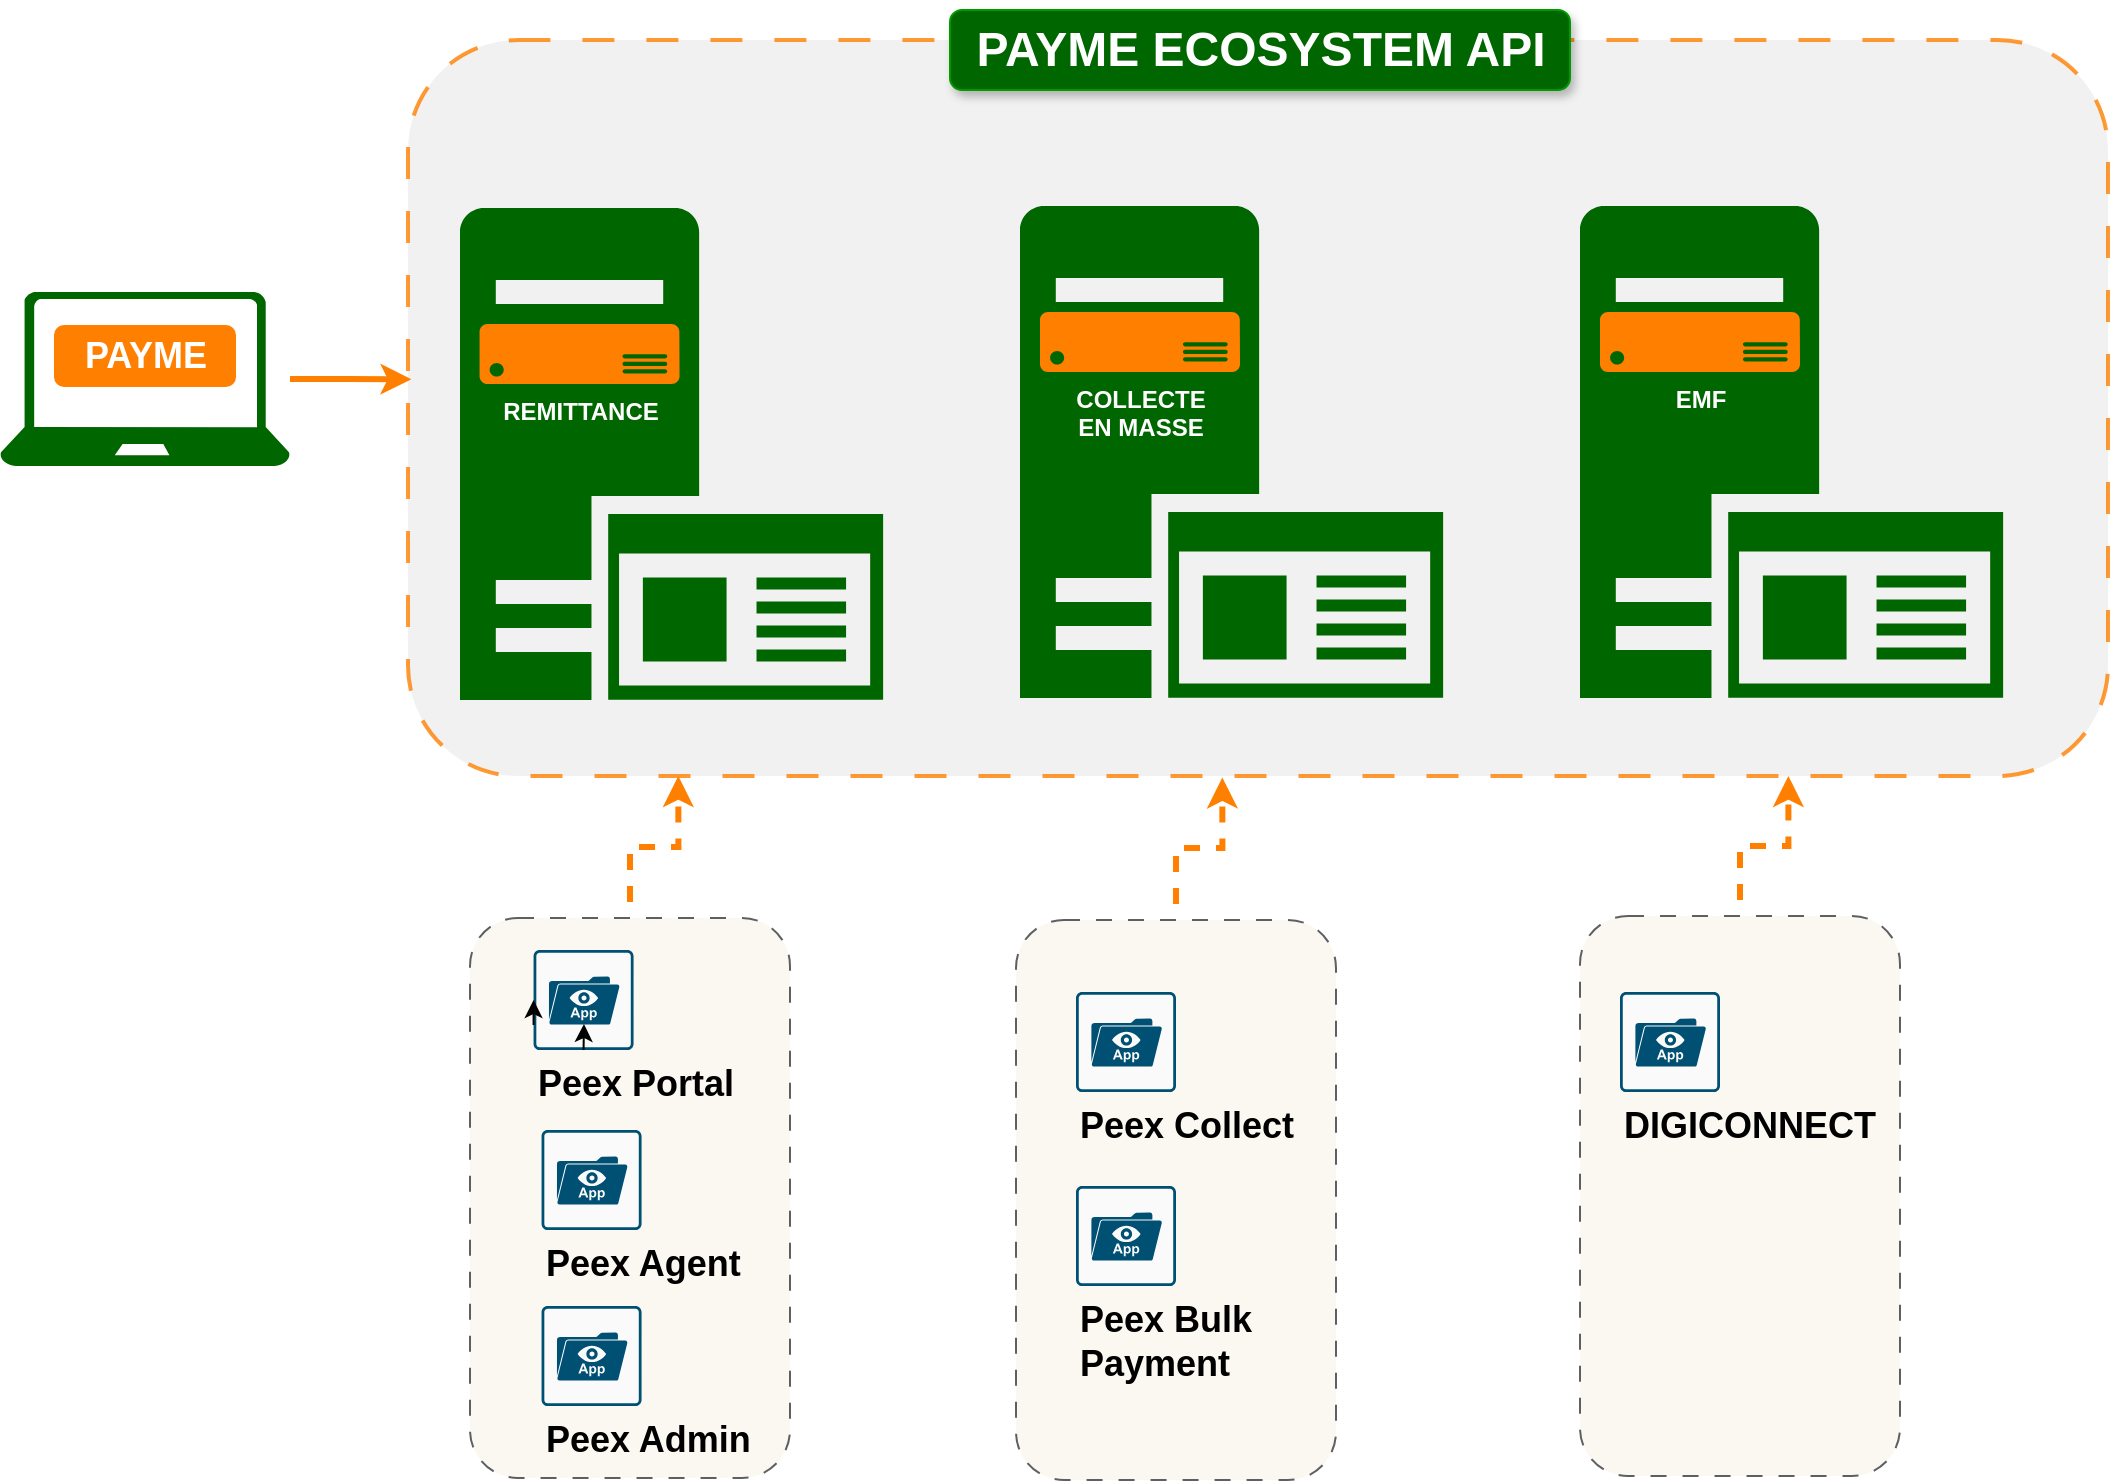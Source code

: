 <mxfile version="24.7.17">
  <diagram name="Page-1" id="SfVXjJMxJvIR2DUhF9N2">
    <mxGraphModel dx="1615" dy="949" grid="1" gridSize="10" guides="1" tooltips="1" connect="1" arrows="1" fold="1" page="1" pageScale="1" pageWidth="1169" pageHeight="827" math="0" shadow="0">
      <root>
        <mxCell id="0" />
        <mxCell id="1" parent="0" />
        <mxCell id="MirSpIWI6XTZy0-F90U4-46" value="" style="rounded=1;whiteSpace=wrap;html=1;fillColor=#f9f7ed;strokeColor=#36393d;dashed=1;dashPattern=8 8;fillStyle=solid;opacity=80;" vertex="1" parent="1">
          <mxGeometry x="800" y="483" width="160" height="280" as="geometry" />
        </mxCell>
        <mxCell id="MirSpIWI6XTZy0-F90U4-52" value="" style="edgeStyle=orthogonalEdgeStyle;rounded=0;orthogonalLoop=1;jettySize=auto;html=1;entryX=0.479;entryY=1.002;entryDx=0;entryDy=0;entryPerimeter=0;strokeWidth=3;flowAnimation=1;strokeColor=#FF8000;" edge="1" parent="1" source="MirSpIWI6XTZy0-F90U4-45" target="MirSpIWI6XTZy0-F90U4-6">
          <mxGeometry relative="1" as="geometry" />
        </mxCell>
        <mxCell id="MirSpIWI6XTZy0-F90U4-45" value="" style="rounded=1;whiteSpace=wrap;html=1;fillColor=#f9f7ed;strokeColor=#36393d;dashed=1;dashPattern=8 8;fillStyle=solid;opacity=80;" vertex="1" parent="1">
          <mxGeometry x="518" y="485" width="160" height="280" as="geometry" />
        </mxCell>
        <mxCell id="MirSpIWI6XTZy0-F90U4-6" value="" style="rounded=1;whiteSpace=wrap;html=1;fillColor=#eeeeee;strokeColor=#FF8000;dashed=1;dashPattern=8 8;fillStyle=solid;opacity=80;strokeWidth=2;" vertex="1" parent="1">
          <mxGeometry x="214" y="45" width="850" height="368" as="geometry" />
        </mxCell>
        <mxCell id="MirSpIWI6XTZy0-F90U4-43" value="" style="rounded=1;whiteSpace=wrap;html=1;fillColor=#f9f7ed;strokeColor=#36393d;dashed=1;dashPattern=8 8;fillStyle=solid;opacity=80;" vertex="1" parent="1">
          <mxGeometry x="245" y="484" width="160" height="280" as="geometry" />
        </mxCell>
        <mxCell id="MirSpIWI6XTZy0-F90U4-19" value="" style="sketch=0;aspect=fixed;pointerEvents=1;shadow=0;dashed=0;html=1;strokeColor=none;labelPosition=center;verticalLabelPosition=bottom;verticalAlign=top;align=center;fillColor=#006600;shape=mxgraph.mscae.enterprise.application_server2" vertex="1" parent="1">
          <mxGeometry x="240.0" y="129" width="211.56" height="246" as="geometry" />
        </mxCell>
        <mxCell id="MirSpIWI6XTZy0-F90U4-23" value="&lt;span style=&quot;text-wrap: wrap;&quot;&gt;&lt;b&gt;&lt;font color=&quot;#ffffff&quot;&gt;REMITTANCE&lt;/font&gt;&lt;/b&gt;&lt;/span&gt;" style="sketch=0;aspect=fixed;pointerEvents=1;shadow=0;dashed=0;html=1;strokeColor=none;labelPosition=center;verticalLabelPosition=bottom;verticalAlign=top;align=center;fillColor=#FF8000;shape=mxgraph.azure.server" vertex="1" parent="1">
          <mxGeometry x="249.78" y="187" width="100" height="30" as="geometry" />
        </mxCell>
        <mxCell id="MirSpIWI6XTZy0-F90U4-26" value="&lt;b&gt;&lt;font color=&quot;#ffffff&quot; style=&quot;font-size: 24px;&quot;&gt;PAYME ECOSYSTEM API&lt;/font&gt;&lt;/b&gt;" style="text;html=1;align=center;verticalAlign=middle;resizable=0;points=[];autosize=1;strokeColor=#009900;fillColor=#006600;strokeWidth=1;rounded=1;shadow=1;" vertex="1" parent="1">
          <mxGeometry x="485" y="30" width="310" height="40" as="geometry" />
        </mxCell>
        <mxCell id="MirSpIWI6XTZy0-F90U4-4" value="&lt;h2&gt;&lt;font style=&quot;font-size: 18px;&quot;&gt;PAYME&lt;/font&gt;&lt;/h2&gt;" style="rounded=1;whiteSpace=wrap;html=1;fillColor=#FF8000;fontColor=#ffffff;strokeColor=#FF8000;container=0;" vertex="1" parent="1">
          <mxGeometry x="37.5" y="188" width="90" height="30" as="geometry" />
        </mxCell>
        <mxCell id="MirSpIWI6XTZy0-F90U4-3" value="" style="verticalLabelPosition=bottom;html=1;verticalAlign=top;align=center;strokeColor=none;fillColor=#006600;shape=mxgraph.azure.laptop;pointerEvents=1;container=0;" vertex="1" parent="1">
          <mxGeometry x="10" y="171" width="145" height="87" as="geometry" />
        </mxCell>
        <mxCell id="MirSpIWI6XTZy0-F90U4-27" value="" style="sketch=0;aspect=fixed;pointerEvents=1;shadow=0;dashed=0;html=1;strokeColor=none;labelPosition=center;verticalLabelPosition=bottom;verticalAlign=top;align=center;fillColor=#006600;shape=mxgraph.mscae.enterprise.application_server2" vertex="1" parent="1">
          <mxGeometry x="520" y="128" width="211.56" height="246" as="geometry" />
        </mxCell>
        <mxCell id="MirSpIWI6XTZy0-F90U4-28" value="" style="sketch=0;aspect=fixed;pointerEvents=1;shadow=0;dashed=0;html=1;strokeColor=none;labelPosition=center;verticalLabelPosition=bottom;verticalAlign=top;align=center;fillColor=#006600;shape=mxgraph.mscae.enterprise.application_server2" vertex="1" parent="1">
          <mxGeometry x="800" y="128" width="211.56" height="246" as="geometry" />
        </mxCell>
        <mxCell id="MirSpIWI6XTZy0-F90U4-29" value="&lt;span style=&quot;text-wrap: wrap;&quot;&gt;&lt;b&gt;&lt;font color=&quot;#ffffff&quot;&gt;COLLECTE EN MASSE&lt;/font&gt;&lt;/b&gt;&lt;/span&gt;" style="sketch=0;aspect=fixed;pointerEvents=1;shadow=0;dashed=0;html=1;strokeColor=none;labelPosition=center;verticalLabelPosition=bottom;verticalAlign=top;align=center;fillColor=#FF8000;shape=mxgraph.azure.server" vertex="1" parent="1">
          <mxGeometry x="530" y="181" width="100" height="30" as="geometry" />
        </mxCell>
        <mxCell id="MirSpIWI6XTZy0-F90U4-30" value="&lt;font color=&quot;#ffffff&quot;&gt;&lt;span style=&quot;text-wrap: wrap;&quot;&gt;&lt;b&gt;EMF&lt;/b&gt;&lt;/span&gt;&lt;/font&gt;" style="sketch=0;aspect=fixed;pointerEvents=1;shadow=0;dashed=0;html=1;strokeColor=none;labelPosition=center;verticalLabelPosition=bottom;verticalAlign=top;align=center;fillColor=#FF8000;shape=mxgraph.azure.server" vertex="1" parent="1">
          <mxGeometry x="810" y="181" width="100" height="30" as="geometry" />
        </mxCell>
        <mxCell id="MirSpIWI6XTZy0-F90U4-31" value="&lt;b style=&quot;background-color: initial;&quot;&gt;&lt;font style=&quot;font-size: 18px;&quot;&gt;Peex Agent&lt;/font&gt;&lt;/b&gt;" style="sketch=0;points=[[0.015,0.015,0],[0.985,0.015,0],[0.985,0.985,0],[0.015,0.985,0],[0.25,0,0],[0.5,0,0],[0.75,0,0],[1,0.25,0],[1,0.5,0],[1,0.75,0],[0.75,1,0],[0.5,1,0],[0.25,1,0],[0,0.75,0],[0,0.5,0],[0,0.25,0]];verticalLabelPosition=bottom;html=1;verticalAlign=top;aspect=fixed;align=left;pointerEvents=1;shape=mxgraph.cisco19.rect;prIcon=avc_application_visibility_control;fillColor=#FAFAFA;strokeColor=#005073;" vertex="1" parent="1">
          <mxGeometry x="280.78" y="590" width="50" height="50" as="geometry" />
        </mxCell>
        <mxCell id="MirSpIWI6XTZy0-F90U4-34" value="&lt;b style=&quot;background-color: initial;&quot;&gt;&lt;font style=&quot;font-size: 18px;&quot;&gt;Peex Portal&lt;/font&gt;&lt;/b&gt;" style="sketch=0;points=[[0.015,0.015,0],[0.985,0.015,0],[0.985,0.985,0],[0.015,0.985,0],[0.25,0,0],[0.5,0,0],[0.75,0,0],[1,0.25,0],[1,0.5,0],[1,0.75,0],[0.75,1,0],[0.5,1,0],[0.25,1,0],[0,0.75,0],[0,0.5,0],[0,0.25,0]];verticalLabelPosition=bottom;html=1;verticalAlign=top;aspect=fixed;align=left;pointerEvents=1;shape=mxgraph.cisco19.rect;prIcon=avc_application_visibility_control;fillColor=#FAFAFA;strokeColor=#005073;" vertex="1" parent="1">
          <mxGeometry x="276.78" y="500" width="50" height="50" as="geometry" />
        </mxCell>
        <mxCell id="MirSpIWI6XTZy0-F90U4-35" value="&lt;b style=&quot;background-color: initial;&quot;&gt;&lt;font style=&quot;font-size: 18px;&quot;&gt;Peex Admin&lt;/font&gt;&lt;/b&gt;" style="sketch=0;points=[[0.015,0.015,0],[0.985,0.015,0],[0.985,0.985,0],[0.015,0.985,0],[0.25,0,0],[0.5,0,0],[0.75,0,0],[1,0.25,0],[1,0.5,0],[1,0.75,0],[0.75,1,0],[0.5,1,0],[0.25,1,0],[0,0.75,0],[0,0.5,0],[0,0.25,0]];verticalLabelPosition=bottom;html=1;verticalAlign=top;aspect=fixed;align=left;pointerEvents=1;shape=mxgraph.cisco19.rect;prIcon=avc_application_visibility_control;fillColor=#FAFAFA;strokeColor=#005073;" vertex="1" parent="1">
          <mxGeometry x="280.78" y="678" width="50" height="50" as="geometry" />
        </mxCell>
        <mxCell id="MirSpIWI6XTZy0-F90U4-36" value="&lt;b style=&quot;background-color: initial;&quot;&gt;&lt;font style=&quot;font-size: 18px;&quot;&gt;Peex Bulk&amp;nbsp;&lt;/font&gt;&lt;/b&gt;&lt;div&gt;&lt;b style=&quot;background-color: initial;&quot;&gt;&lt;font style=&quot;font-size: 18px;&quot;&gt;Payment&lt;/font&gt;&lt;/b&gt;&lt;/div&gt;" style="sketch=0;points=[[0.015,0.015,0],[0.985,0.015,0],[0.985,0.985,0],[0.015,0.985,0],[0.25,0,0],[0.5,0,0],[0.75,0,0],[1,0.25,0],[1,0.5,0],[1,0.75,0],[0.75,1,0],[0.5,1,0],[0.25,1,0],[0,0.75,0],[0,0.5,0],[0,0.25,0]];verticalLabelPosition=bottom;html=1;verticalAlign=top;aspect=fixed;align=left;pointerEvents=1;shape=mxgraph.cisco19.rect;prIcon=avc_application_visibility_control;fillColor=#FAFAFA;strokeColor=#005073;" vertex="1" parent="1">
          <mxGeometry x="548" y="618" width="50" height="50" as="geometry" />
        </mxCell>
        <mxCell id="MirSpIWI6XTZy0-F90U4-37" value="&lt;b style=&quot;background-color: initial;&quot;&gt;&lt;font style=&quot;font-size: 18px;&quot;&gt;Peex Collect&lt;/font&gt;&lt;/b&gt;" style="sketch=0;points=[[0.015,0.015,0],[0.985,0.015,0],[0.985,0.985,0],[0.015,0.985,0],[0.25,0,0],[0.5,0,0],[0.75,0,0],[1,0.25,0],[1,0.5,0],[1,0.75,0],[0.75,1,0],[0.5,1,0],[0.25,1,0],[0,0.75,0],[0,0.5,0],[0,0.25,0]];verticalLabelPosition=bottom;html=1;verticalAlign=top;aspect=fixed;align=left;pointerEvents=1;shape=mxgraph.cisco19.rect;prIcon=avc_application_visibility_control;fillColor=#FAFAFA;strokeColor=#005073;" vertex="1" parent="1">
          <mxGeometry x="548" y="521" width="50" height="50" as="geometry" />
        </mxCell>
        <mxCell id="MirSpIWI6XTZy0-F90U4-38" value="&lt;b style=&quot;background-color: initial;&quot;&gt;&lt;font style=&quot;font-size: 18px;&quot;&gt;DIGICONNECT&lt;/font&gt;&lt;/b&gt;" style="sketch=0;points=[[0.015,0.015,0],[0.985,0.015,0],[0.985,0.985,0],[0.015,0.985,0],[0.25,0,0],[0.5,0,0],[0.75,0,0],[1,0.25,0],[1,0.5,0],[1,0.75,0],[0.75,1,0],[0.5,1,0],[0.25,1,0],[0,0.75,0],[0,0.5,0],[0,0.25,0]];verticalLabelPosition=bottom;html=1;verticalAlign=top;aspect=fixed;align=left;pointerEvents=1;shape=mxgraph.cisco19.rect;prIcon=avc_application_visibility_control;fillColor=#FAFAFA;strokeColor=#005073;" vertex="1" parent="1">
          <mxGeometry x="820" y="521" width="50" height="50" as="geometry" />
        </mxCell>
        <mxCell id="MirSpIWI6XTZy0-F90U4-41" style="edgeStyle=orthogonalEdgeStyle;rounded=0;orthogonalLoop=1;jettySize=auto;html=1;exitX=0;exitY=0.75;exitDx=0;exitDy=0;exitPerimeter=0;entryX=0;entryY=0.5;entryDx=0;entryDy=0;entryPerimeter=0;" edge="1" parent="1" source="MirSpIWI6XTZy0-F90U4-34" target="MirSpIWI6XTZy0-F90U4-34">
          <mxGeometry relative="1" as="geometry" />
        </mxCell>
        <mxCell id="MirSpIWI6XTZy0-F90U4-51" style="edgeStyle=orthogonalEdgeStyle;rounded=0;orthogonalLoop=1;jettySize=auto;html=1;entryX=0.812;entryY=1;entryDx=0;entryDy=0;entryPerimeter=0;strokeWidth=3;strokeColor=#FF8000;flowAnimation=1;" edge="1" parent="1" source="MirSpIWI6XTZy0-F90U4-46" target="MirSpIWI6XTZy0-F90U4-6">
          <mxGeometry relative="1" as="geometry" />
        </mxCell>
        <mxCell id="MirSpIWI6XTZy0-F90U4-53" style="edgeStyle=orthogonalEdgeStyle;rounded=0;orthogonalLoop=1;jettySize=auto;html=1;entryX=0.159;entryY=1;entryDx=0;entryDy=0;entryPerimeter=0;strokeWidth=3;flowAnimation=1;strokeColor=#FF8000;" edge="1" parent="1" source="MirSpIWI6XTZy0-F90U4-43" target="MirSpIWI6XTZy0-F90U4-6">
          <mxGeometry relative="1" as="geometry" />
        </mxCell>
        <mxCell id="MirSpIWI6XTZy0-F90U4-54" style="edgeStyle=orthogonalEdgeStyle;rounded=0;orthogonalLoop=1;jettySize=auto;html=1;entryX=0.002;entryY=0.461;entryDx=0;entryDy=0;entryPerimeter=0;strokeWidth=3;strokeColor=#FF8000;" edge="1" parent="1" source="MirSpIWI6XTZy0-F90U4-3" target="MirSpIWI6XTZy0-F90U4-6">
          <mxGeometry relative="1" as="geometry" />
        </mxCell>
        <mxCell id="MirSpIWI6XTZy0-F90U4-55" style="edgeStyle=orthogonalEdgeStyle;rounded=0;orthogonalLoop=1;jettySize=auto;html=1;exitX=0.5;exitY=1;exitDx=0;exitDy=0;exitPerimeter=0;entryX=0.504;entryY=0.74;entryDx=0;entryDy=0;entryPerimeter=0;" edge="1" parent="1" source="MirSpIWI6XTZy0-F90U4-34" target="MirSpIWI6XTZy0-F90U4-34">
          <mxGeometry relative="1" as="geometry" />
        </mxCell>
      </root>
    </mxGraphModel>
  </diagram>
</mxfile>
